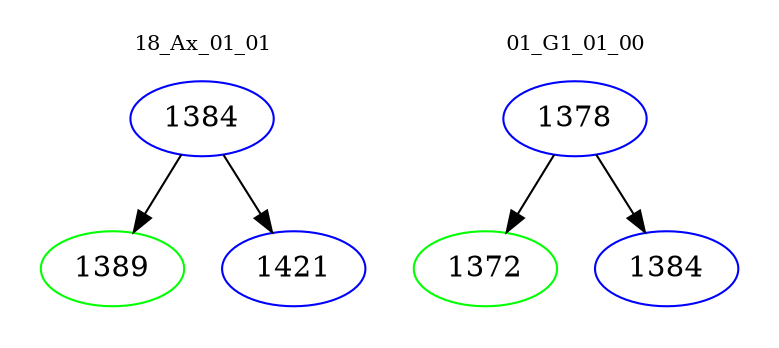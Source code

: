 digraph{
subgraph cluster_0 {
color = white
label = "18_Ax_01_01";
fontsize=10;
T0_1384 [label="1384", color="blue"]
T0_1384 -> T0_1389 [color="black"]
T0_1389 [label="1389", color="green"]
T0_1384 -> T0_1421 [color="black"]
T0_1421 [label="1421", color="blue"]
}
subgraph cluster_1 {
color = white
label = "01_G1_01_00";
fontsize=10;
T1_1378 [label="1378", color="blue"]
T1_1378 -> T1_1372 [color="black"]
T1_1372 [label="1372", color="green"]
T1_1378 -> T1_1384 [color="black"]
T1_1384 [label="1384", color="blue"]
}
}

